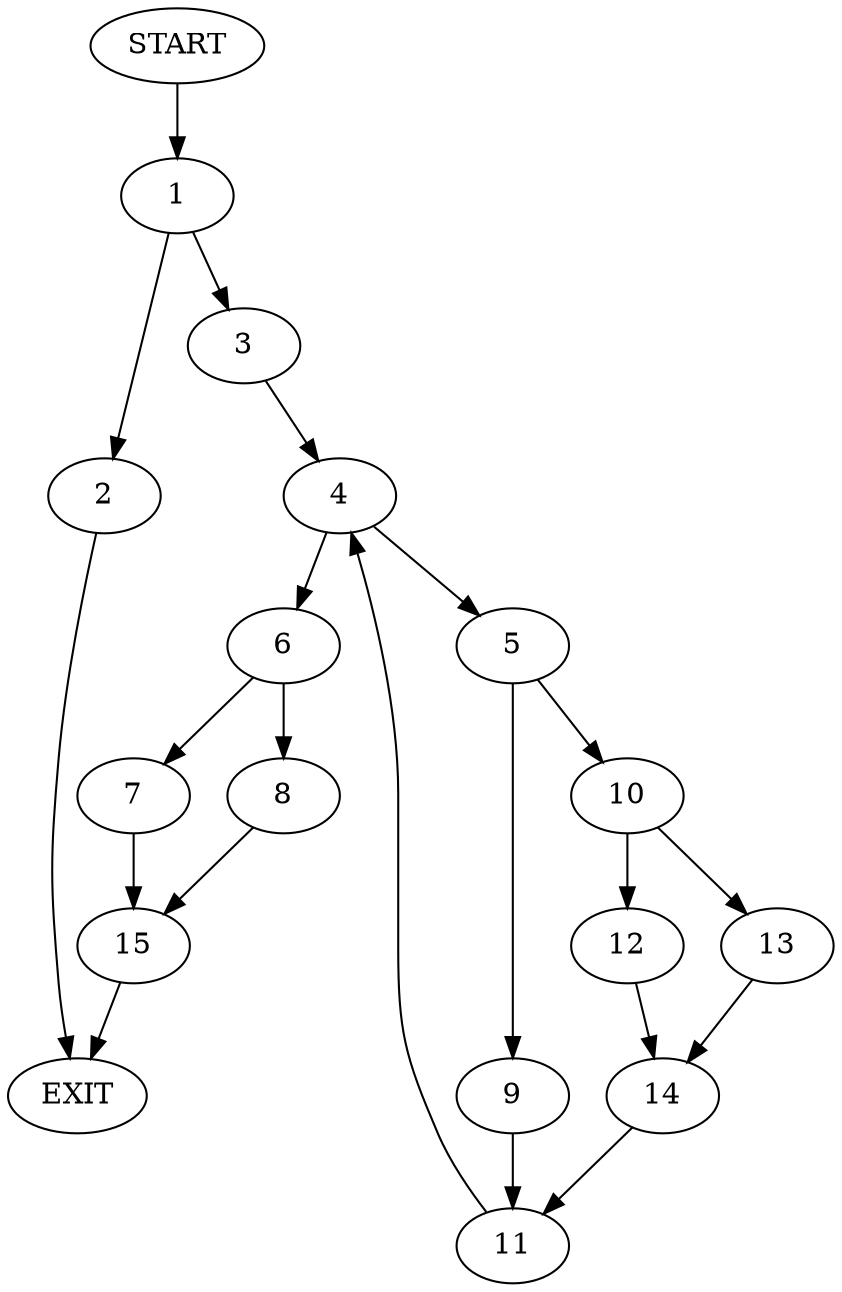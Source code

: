 digraph {
0 [label="START"]
16 [label="EXIT"]
0 -> 1
1 -> 2
1 -> 3
2 -> 16
3 -> 4
4 -> 5
4 -> 6
6 -> 7
6 -> 8
5 -> 9
5 -> 10
9 -> 11
10 -> 12
10 -> 13
11 -> 4
13 -> 14
12 -> 14
14 -> 11
7 -> 15
8 -> 15
15 -> 16
}
